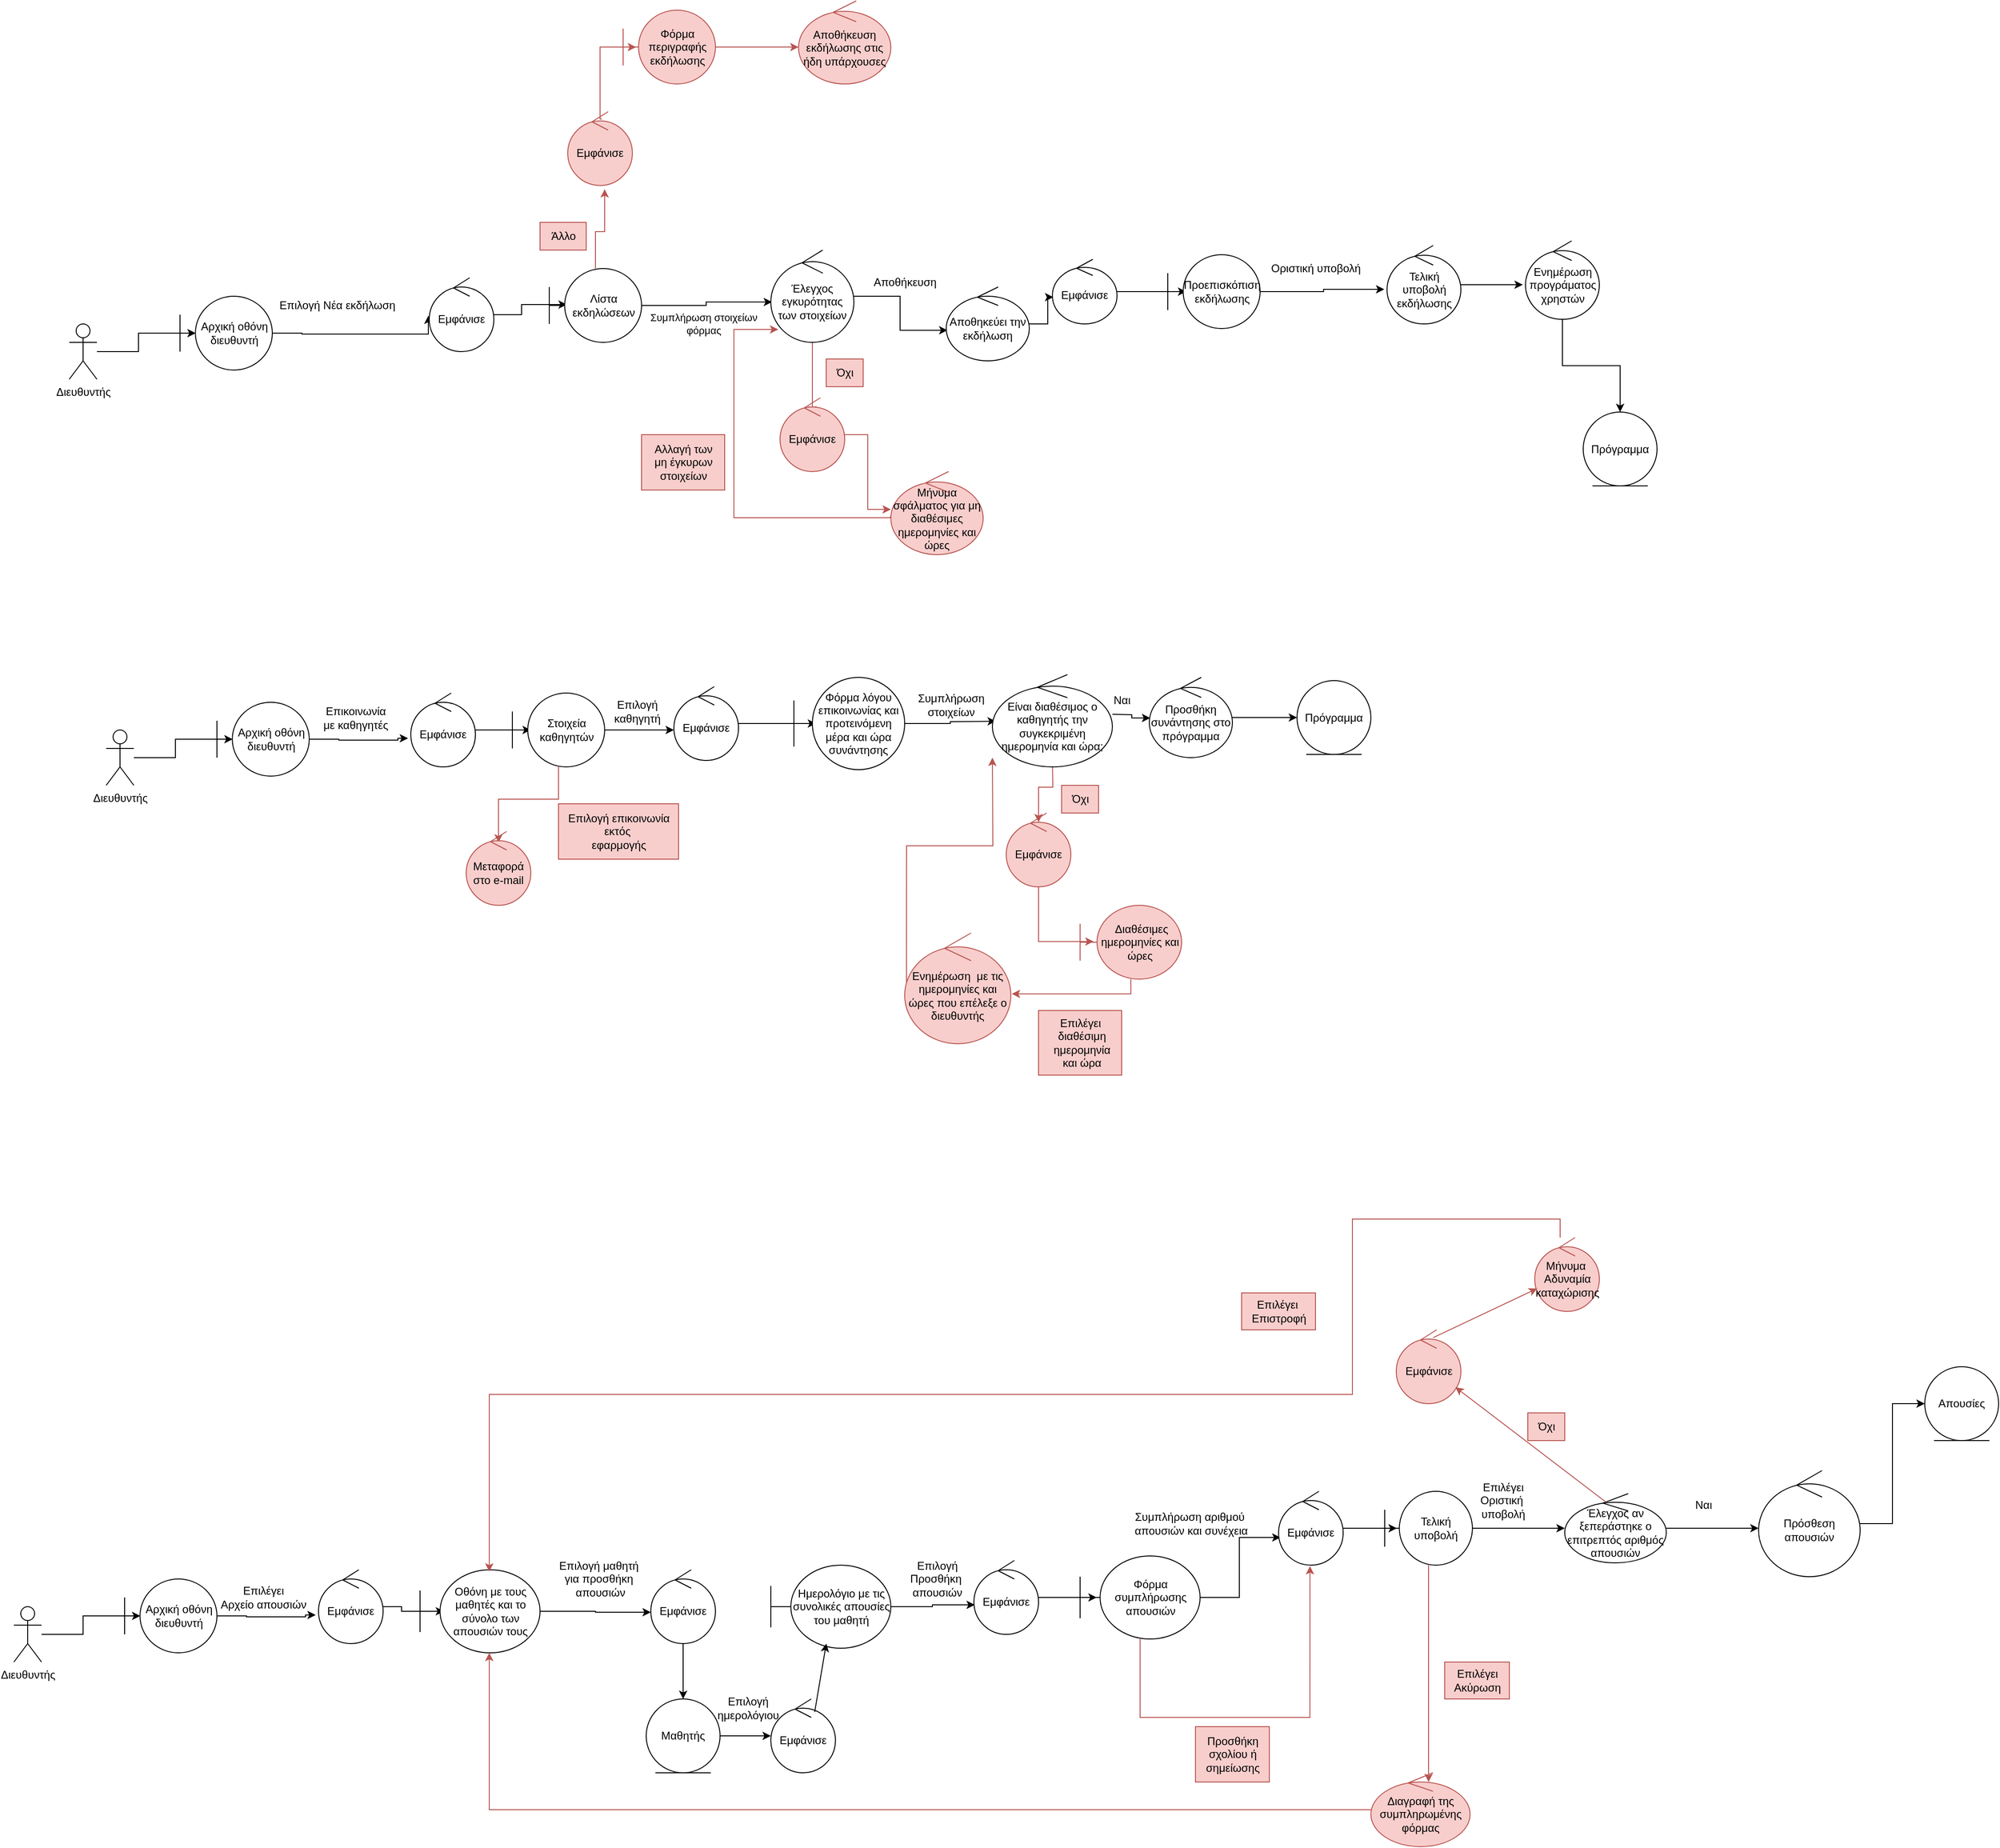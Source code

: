 <mxfile version="21.1.2" type="github">
  <diagram name="Σελίδα-1" id="JvVQn65Jiigzu0XDyCRH">
    <mxGraphModel dx="4298" dy="3018" grid="1" gridSize="10" guides="1" tooltips="1" connect="1" arrows="1" fold="1" page="1" pageScale="1" pageWidth="827" pageHeight="1169" math="0" shadow="0">
      <root>
        <mxCell id="0" />
        <mxCell id="1" parent="0" />
        <mxCell id="Vjw3D7ChHrvgZl3PC_Xi-5" style="edgeStyle=orthogonalEdgeStyle;rounded=0;orthogonalLoop=1;jettySize=auto;html=1;entryX=0.17;entryY=0.5;entryDx=0;entryDy=0;entryPerimeter=0;" parent="1" source="Vjw3D7ChHrvgZl3PC_Xi-3" target="Vjw3D7ChHrvgZl3PC_Xi-4" edge="1">
          <mxGeometry relative="1" as="geometry" />
        </mxCell>
        <mxCell id="Vjw3D7ChHrvgZl3PC_Xi-3" value="Διευθυντής" style="shape=umlActor;verticalLabelPosition=bottom;verticalAlign=top;html=1;" parent="1" vertex="1">
          <mxGeometry x="70" y="-260" width="30" height="60" as="geometry" />
        </mxCell>
        <mxCell id="Vjw3D7ChHrvgZl3PC_Xi-7" style="edgeStyle=orthogonalEdgeStyle;rounded=0;orthogonalLoop=1;jettySize=auto;html=1;entryX=-0.014;entryY=0.513;entryDx=0;entryDy=0;entryPerimeter=0;" parent="1" source="Vjw3D7ChHrvgZl3PC_Xi-4" target="Vjw3D7ChHrvgZl3PC_Xi-6" edge="1">
          <mxGeometry relative="1" as="geometry">
            <Array as="points">
              <mxPoint x="322" y="-250" />
              <mxPoint x="459" y="-249" />
            </Array>
          </mxGeometry>
        </mxCell>
        <mxCell id="Vjw3D7ChHrvgZl3PC_Xi-4" value="Αρχική οθόνη διευθυντή" style="shape=umlBoundary;whiteSpace=wrap;html=1;" parent="1" vertex="1">
          <mxGeometry x="190" y="-290" width="100" height="80" as="geometry" />
        </mxCell>
        <mxCell id="Vjw3D7ChHrvgZl3PC_Xi-10" style="edgeStyle=orthogonalEdgeStyle;rounded=0;orthogonalLoop=1;jettySize=auto;html=1;entryX=0.19;entryY=0.488;entryDx=0;entryDy=0;entryPerimeter=0;" parent="1" source="Vjw3D7ChHrvgZl3PC_Xi-6" target="Vjw3D7ChHrvgZl3PC_Xi-9" edge="1">
          <mxGeometry relative="1" as="geometry" />
        </mxCell>
        <mxCell id="Vjw3D7ChHrvgZl3PC_Xi-6" value="Εμφάνισε" style="ellipse;shape=umlControl;whiteSpace=wrap;html=1;" parent="1" vertex="1">
          <mxGeometry x="460" y="-310" width="70" height="80" as="geometry" />
        </mxCell>
        <mxCell id="Vjw3D7ChHrvgZl3PC_Xi-8" value="Επιλογή Νέα εκδήλωση" style="text;html=1;align=center;verticalAlign=middle;resizable=0;points=[];autosize=1;strokeColor=none;fillColor=none;" parent="1" vertex="1">
          <mxGeometry x="285" y="-295" width="150" height="30" as="geometry" />
        </mxCell>
        <mxCell id="Vjw3D7ChHrvgZl3PC_Xi-11" style="edgeStyle=orthogonalEdgeStyle;rounded=0;orthogonalLoop=1;jettySize=auto;html=1;fillColor=#f8cecc;strokeColor=#b85450;entryX=0.571;entryY=1.05;entryDx=0;entryDy=0;entryPerimeter=0;" parent="1" source="Vjw3D7ChHrvgZl3PC_Xi-9" target="Vjw3D7ChHrvgZl3PC_Xi-13" edge="1">
          <mxGeometry relative="1" as="geometry">
            <mxPoint x="650" y="-410" as="targetPoint" />
            <Array as="points">
              <mxPoint x="640" y="-360" />
              <mxPoint x="650" y="-360" />
              <mxPoint x="650" y="-406" />
            </Array>
          </mxGeometry>
        </mxCell>
        <mxCell id="Vjw3D7ChHrvgZl3PC_Xi-19" style="edgeStyle=orthogonalEdgeStyle;rounded=0;orthogonalLoop=1;jettySize=auto;html=1;entryX=0.014;entryY=0.563;entryDx=0;entryDy=0;entryPerimeter=0;" parent="1" source="Vjw3D7ChHrvgZl3PC_Xi-9" target="Vjw3D7ChHrvgZl3PC_Xi-18" edge="1">
          <mxGeometry relative="1" as="geometry" />
        </mxCell>
        <mxCell id="Vjw3D7ChHrvgZl3PC_Xi-20" value="Συμπλήρωση στοιχείων &lt;br&gt;φόρμας" style="edgeLabel;html=1;align=center;verticalAlign=middle;resizable=0;points=[];" parent="Vjw3D7ChHrvgZl3PC_Xi-19" vertex="1" connectable="0">
          <mxGeometry x="-0.317" y="4" relative="1" as="geometry">
            <mxPoint x="17" y="24" as="offset" />
          </mxGeometry>
        </mxCell>
        <mxCell id="Vjw3D7ChHrvgZl3PC_Xi-9" value="Λίστα εκδηλώσεων" style="shape=umlBoundary;whiteSpace=wrap;html=1;" parent="1" vertex="1">
          <mxGeometry x="590" y="-320" width="100" height="80" as="geometry" />
        </mxCell>
        <mxCell id="Vjw3D7ChHrvgZl3PC_Xi-12" value="Άλλο" style="text;html=1;align=center;verticalAlign=middle;resizable=0;points=[];autosize=1;strokeColor=#b85450;fillColor=#f8cecc;" parent="1" vertex="1">
          <mxGeometry x="580" y="-370" width="50" height="30" as="geometry" />
        </mxCell>
        <mxCell id="Vjw3D7ChHrvgZl3PC_Xi-15" style="edgeStyle=orthogonalEdgeStyle;rounded=0;orthogonalLoop=1;jettySize=auto;html=1;entryX=0.14;entryY=0.5;entryDx=0;entryDy=0;entryPerimeter=0;fillColor=#f8cecc;strokeColor=#b85450;exitX=0.529;exitY=0.1;exitDx=0;exitDy=0;exitPerimeter=0;" parent="1" source="Vjw3D7ChHrvgZl3PC_Xi-13" target="Vjw3D7ChHrvgZl3PC_Xi-14" edge="1">
          <mxGeometry relative="1" as="geometry">
            <Array as="points">
              <mxPoint x="645" y="-482" />
              <mxPoint x="645" y="-560" />
            </Array>
          </mxGeometry>
        </mxCell>
        <mxCell id="Vjw3D7ChHrvgZl3PC_Xi-13" value="Εμφάνισε" style="ellipse;shape=umlControl;whiteSpace=wrap;html=1;fillColor=#f8cecc;strokeColor=#b85450;" parent="1" vertex="1">
          <mxGeometry x="610" y="-490" width="70" height="80" as="geometry" />
        </mxCell>
        <mxCell id="Vjw3D7ChHrvgZl3PC_Xi-17" style="edgeStyle=orthogonalEdgeStyle;rounded=0;orthogonalLoop=1;jettySize=auto;html=1;entryX=0;entryY=0.556;entryDx=0;entryDy=0;entryPerimeter=0;fillColor=#f8cecc;strokeColor=#b85450;" parent="1" source="Vjw3D7ChHrvgZl3PC_Xi-14" target="Vjw3D7ChHrvgZl3PC_Xi-16" edge="1">
          <mxGeometry relative="1" as="geometry" />
        </mxCell>
        <mxCell id="Vjw3D7ChHrvgZl3PC_Xi-14" value="Φόρμα περιγραφής εκδήλωσης" style="shape=umlBoundary;whiteSpace=wrap;html=1;fillColor=#f8cecc;strokeColor=#b85450;" parent="1" vertex="1">
          <mxGeometry x="670" y="-600" width="100" height="80" as="geometry" />
        </mxCell>
        <mxCell id="Vjw3D7ChHrvgZl3PC_Xi-16" value="Αποθήκευση εκδήλωσης στις ήδη υπάρχουσες" style="ellipse;shape=umlControl;whiteSpace=wrap;html=1;fillColor=#f8cecc;strokeColor=#b85450;" parent="1" vertex="1">
          <mxGeometry x="860" y="-610" width="100" height="90" as="geometry" />
        </mxCell>
        <mxCell id="Vjw3D7ChHrvgZl3PC_Xi-22" style="edgeStyle=orthogonalEdgeStyle;rounded=0;orthogonalLoop=1;jettySize=auto;html=1;entryX=0.014;entryY=0.586;entryDx=0;entryDy=0;entryPerimeter=0;" parent="1" source="DZKONug6ccD94lKj_qdM-54" target="Vjw3D7ChHrvgZl3PC_Xi-21" edge="1">
          <mxGeometry relative="1" as="geometry" />
        </mxCell>
        <mxCell id="Vjw3D7ChHrvgZl3PC_Xi-34" style="edgeStyle=orthogonalEdgeStyle;rounded=0;orthogonalLoop=1;jettySize=auto;html=1;entryX=0.5;entryY=0.225;entryDx=0;entryDy=0;entryPerimeter=0;fillColor=#f8cecc;strokeColor=#b85450;" parent="1" source="Vjw3D7ChHrvgZl3PC_Xi-18" target="Vjw3D7ChHrvgZl3PC_Xi-33" edge="1">
          <mxGeometry relative="1" as="geometry" />
        </mxCell>
        <mxCell id="Vjw3D7ChHrvgZl3PC_Xi-18" value="Έλεγχος εγκυρότητας των στοιχείων" style="ellipse;shape=umlControl;whiteSpace=wrap;html=1;" parent="1" vertex="1">
          <mxGeometry x="830" y="-340" width="90" height="100" as="geometry" />
        </mxCell>
        <mxCell id="Vjw3D7ChHrvgZl3PC_Xi-27" style="edgeStyle=orthogonalEdgeStyle;rounded=0;orthogonalLoop=1;jettySize=auto;html=1;entryX=0.2;entryY=0.5;entryDx=0;entryDy=0;entryPerimeter=0;" parent="1" source="Vjw3D7ChHrvgZl3PC_Xi-21" target="Vjw3D7ChHrvgZl3PC_Xi-26" edge="1">
          <mxGeometry relative="1" as="geometry" />
        </mxCell>
        <mxCell id="Vjw3D7ChHrvgZl3PC_Xi-21" value="Εμφάνισε" style="ellipse;shape=umlControl;whiteSpace=wrap;html=1;" parent="1" vertex="1">
          <mxGeometry x="1135" y="-330" width="70" height="70" as="geometry" />
        </mxCell>
        <mxCell id="Vjw3D7ChHrvgZl3PC_Xi-23" value="Αποθήκευση" style="text;html=1;align=center;verticalAlign=middle;resizable=0;points=[];autosize=1;strokeColor=none;fillColor=none;" parent="1" vertex="1">
          <mxGeometry x="930" y="-320" width="90" height="30" as="geometry" />
        </mxCell>
        <mxCell id="Vjw3D7ChHrvgZl3PC_Xi-29" style="edgeStyle=orthogonalEdgeStyle;rounded=0;orthogonalLoop=1;jettySize=auto;html=1;entryX=-0.037;entryY=0.559;entryDx=0;entryDy=0;entryPerimeter=0;" parent="1" source="DZKONug6ccD94lKj_qdM-56" target="Vjw3D7ChHrvgZl3PC_Xi-28" edge="1">
          <mxGeometry relative="1" as="geometry" />
        </mxCell>
        <mxCell id="Vjw3D7ChHrvgZl3PC_Xi-26" value="Προεπισκόπιση&lt;br&gt;εκδήλωσης" style="shape=umlBoundary;whiteSpace=wrap;html=1;" parent="1" vertex="1">
          <mxGeometry x="1260" y="-335" width="100" height="80" as="geometry" />
        </mxCell>
        <mxCell id="Vjw3D7ChHrvgZl3PC_Xi-32" style="edgeStyle=orthogonalEdgeStyle;rounded=0;orthogonalLoop=1;jettySize=auto;html=1;entryX=0.5;entryY=0;entryDx=0;entryDy=0;" parent="1" source="Vjw3D7ChHrvgZl3PC_Xi-28" target="Vjw3D7ChHrvgZl3PC_Xi-31" edge="1">
          <mxGeometry relative="1" as="geometry" />
        </mxCell>
        <mxCell id="Vjw3D7ChHrvgZl3PC_Xi-28" value="Ενημέρωση προγράματος χρηστών" style="ellipse;shape=umlControl;whiteSpace=wrap;html=1;" parent="1" vertex="1">
          <mxGeometry x="1647.5" y="-350" width="80" height="85" as="geometry" />
        </mxCell>
        <mxCell id="Vjw3D7ChHrvgZl3PC_Xi-30" value="Οριστική υποβολή" style="text;html=1;align=center;verticalAlign=middle;resizable=0;points=[];autosize=1;strokeColor=none;fillColor=none;" parent="1" vertex="1">
          <mxGeometry x="1360" y="-335" width="120" height="30" as="geometry" />
        </mxCell>
        <mxCell id="Vjw3D7ChHrvgZl3PC_Xi-31" value="Πρόγραμμα" style="ellipse;shape=umlEntity;whiteSpace=wrap;html=1;" parent="1" vertex="1">
          <mxGeometry x="1710" y="-164.5" width="80" height="80" as="geometry" />
        </mxCell>
        <mxCell id="Vjw3D7ChHrvgZl3PC_Xi-37" style="edgeStyle=orthogonalEdgeStyle;rounded=0;orthogonalLoop=1;jettySize=auto;html=1;entryX=0;entryY=0.456;entryDx=0;entryDy=0;entryPerimeter=0;fillColor=#f8cecc;strokeColor=#b85450;" parent="1" source="Vjw3D7ChHrvgZl3PC_Xi-33" target="DZKONug6ccD94lKj_qdM-53" edge="1">
          <mxGeometry relative="1" as="geometry">
            <mxPoint x="1006.6" y="-25" as="targetPoint" />
          </mxGeometry>
        </mxCell>
        <mxCell id="Vjw3D7ChHrvgZl3PC_Xi-33" value="Εμφάνισε" style="ellipse;shape=umlControl;whiteSpace=wrap;html=1;fillColor=#f8cecc;strokeColor=#b85450;" parent="1" vertex="1">
          <mxGeometry x="840" y="-180" width="70" height="80" as="geometry" />
        </mxCell>
        <mxCell id="Vjw3D7ChHrvgZl3PC_Xi-35" value="Όχι" style="text;html=1;align=center;verticalAlign=middle;resizable=0;points=[];autosize=1;strokeColor=#b85450;fillColor=#f8cecc;" parent="1" vertex="1">
          <mxGeometry x="890" y="-222" width="40" height="30" as="geometry" />
        </mxCell>
        <mxCell id="Vjw3D7ChHrvgZl3PC_Xi-38" style="edgeStyle=orthogonalEdgeStyle;rounded=0;orthogonalLoop=1;jettySize=auto;html=1;entryX=0.089;entryY=0.86;entryDx=0;entryDy=0;entryPerimeter=0;fillColor=#f8cecc;strokeColor=#b85450;exitX=-0.01;exitY=0.544;exitDx=0;exitDy=0;exitPerimeter=0;" parent="1" source="DZKONug6ccD94lKj_qdM-53" target="Vjw3D7ChHrvgZl3PC_Xi-18" edge="1">
          <mxGeometry relative="1" as="geometry">
            <mxPoint x="1045" y="-70" as="sourcePoint" />
            <Array as="points">
              <mxPoint x="1012" y="-51" />
              <mxPoint x="1012" y="-50" />
              <mxPoint x="790" y="-50" />
              <mxPoint x="790" y="-254" />
            </Array>
          </mxGeometry>
        </mxCell>
        <mxCell id="Vjw3D7ChHrvgZl3PC_Xi-40" value="Αλλαγή των &lt;br&gt;μη έγκυρων &lt;br&gt;στοιχείων" style="text;html=1;align=center;verticalAlign=middle;resizable=0;points=[];autosize=1;strokeColor=#b85450;fillColor=#f8cecc;" parent="1" vertex="1">
          <mxGeometry x="690" y="-140" width="90" height="60" as="geometry" />
        </mxCell>
        <mxCell id="Vjw3D7ChHrvgZl3PC_Xi-41" style="edgeStyle=orthogonalEdgeStyle;rounded=0;orthogonalLoop=1;jettySize=auto;html=1;entryX=0.17;entryY=0.5;entryDx=0;entryDy=0;entryPerimeter=0;" parent="1" source="Vjw3D7ChHrvgZl3PC_Xi-42" target="Vjw3D7ChHrvgZl3PC_Xi-44" edge="1">
          <mxGeometry relative="1" as="geometry" />
        </mxCell>
        <mxCell id="Vjw3D7ChHrvgZl3PC_Xi-42" value="Διευθυντής" style="shape=umlActor;verticalLabelPosition=bottom;verticalAlign=top;html=1;" parent="1" vertex="1">
          <mxGeometry x="110" y="180" width="30" height="60" as="geometry" />
        </mxCell>
        <mxCell id="Vjw3D7ChHrvgZl3PC_Xi-43" style="edgeStyle=orthogonalEdgeStyle;rounded=0;orthogonalLoop=1;jettySize=auto;html=1;entryX=-0.043;entryY=0.613;entryDx=0;entryDy=0;entryPerimeter=0;" parent="1" source="Vjw3D7ChHrvgZl3PC_Xi-44" target="Vjw3D7ChHrvgZl3PC_Xi-45" edge="1">
          <mxGeometry relative="1" as="geometry">
            <Array as="points">
              <mxPoint x="362" y="190" />
              <mxPoint x="362" y="191" />
              <mxPoint x="426" y="191" />
            </Array>
          </mxGeometry>
        </mxCell>
        <mxCell id="Vjw3D7ChHrvgZl3PC_Xi-44" value="Αρχική οθόνη διευθυντή" style="shape=umlBoundary;whiteSpace=wrap;html=1;" parent="1" vertex="1">
          <mxGeometry x="230" y="150" width="100" height="80" as="geometry" />
        </mxCell>
        <mxCell id="Vjw3D7ChHrvgZl3PC_Xi-49" style="edgeStyle=orthogonalEdgeStyle;rounded=0;orthogonalLoop=1;jettySize=auto;html=1;entryX=0.2;entryY=0.5;entryDx=0;entryDy=0;entryPerimeter=0;" parent="1" source="Vjw3D7ChHrvgZl3PC_Xi-45" target="Vjw3D7ChHrvgZl3PC_Xi-48" edge="1">
          <mxGeometry relative="1" as="geometry" />
        </mxCell>
        <mxCell id="Vjw3D7ChHrvgZl3PC_Xi-45" value="Εμφάνισε" style="ellipse;shape=umlControl;whiteSpace=wrap;html=1;" parent="1" vertex="1">
          <mxGeometry x="440" y="140" width="70" height="80" as="geometry" />
        </mxCell>
        <mxCell id="Vjw3D7ChHrvgZl3PC_Xi-47" value="Επικοινωνία &lt;br&gt;με καθηγητές" style="text;html=1;align=center;verticalAlign=middle;resizable=0;points=[];autosize=1;strokeColor=none;fillColor=none;" parent="1" vertex="1">
          <mxGeometry x="335" y="146.5" width="90" height="40" as="geometry" />
        </mxCell>
        <mxCell id="Vjw3D7ChHrvgZl3PC_Xi-51" style="edgeStyle=orthogonalEdgeStyle;rounded=0;orthogonalLoop=1;jettySize=auto;html=1;entryX=0;entryY=0.588;entryDx=0;entryDy=0;entryPerimeter=0;" parent="1" source="Vjw3D7ChHrvgZl3PC_Xi-48" target="Vjw3D7ChHrvgZl3PC_Xi-50" edge="1">
          <mxGeometry relative="1" as="geometry" />
        </mxCell>
        <mxCell id="Vjw3D7ChHrvgZl3PC_Xi-72" style="edgeStyle=orthogonalEdgeStyle;rounded=0;orthogonalLoop=1;jettySize=auto;html=1;entryX=0.5;entryY=0.15;entryDx=0;entryDy=0;entryPerimeter=0;fillColor=#f8cecc;strokeColor=#b85450;" parent="1" source="Vjw3D7ChHrvgZl3PC_Xi-48" target="Vjw3D7ChHrvgZl3PC_Xi-71" edge="1">
          <mxGeometry relative="1" as="geometry" />
        </mxCell>
        <mxCell id="Vjw3D7ChHrvgZl3PC_Xi-48" value="Στοιχεία καθηγητών" style="shape=umlBoundary;whiteSpace=wrap;html=1;" parent="1" vertex="1">
          <mxGeometry x="550" y="140" width="100" height="80" as="geometry" />
        </mxCell>
        <mxCell id="Vjw3D7ChHrvgZl3PC_Xi-54" style="edgeStyle=orthogonalEdgeStyle;rounded=0;orthogonalLoop=1;jettySize=auto;html=1;entryX=0.2;entryY=0.5;entryDx=0;entryDy=0;entryPerimeter=0;" parent="1" source="Vjw3D7ChHrvgZl3PC_Xi-50" target="Vjw3D7ChHrvgZl3PC_Xi-53" edge="1">
          <mxGeometry relative="1" as="geometry" />
        </mxCell>
        <mxCell id="Vjw3D7ChHrvgZl3PC_Xi-50" value="Εμφάνισε" style="ellipse;shape=umlControl;whiteSpace=wrap;html=1;" parent="1" vertex="1">
          <mxGeometry x="725" y="133" width="70" height="80" as="geometry" />
        </mxCell>
        <mxCell id="Vjw3D7ChHrvgZl3PC_Xi-52" value="Επιλογή &lt;br&gt;καθηγητή" style="text;html=1;align=center;verticalAlign=middle;resizable=0;points=[];autosize=1;strokeColor=none;fillColor=none;" parent="1" vertex="1">
          <mxGeometry x="650" y="140" width="70" height="40" as="geometry" />
        </mxCell>
        <mxCell id="Vjw3D7ChHrvgZl3PC_Xi-56" style="edgeStyle=orthogonalEdgeStyle;rounded=0;orthogonalLoop=1;jettySize=auto;html=1;entryX=0.029;entryY=0.575;entryDx=0;entryDy=0;entryPerimeter=0;" parent="1" source="Vjw3D7ChHrvgZl3PC_Xi-53" edge="1">
          <mxGeometry relative="1" as="geometry">
            <mxPoint x="1073.77" y="170.5" as="targetPoint" />
          </mxGeometry>
        </mxCell>
        <mxCell id="Vjw3D7ChHrvgZl3PC_Xi-53" value="Φόρμα λόγου επικοινωνίας και προτεινόμενη μέρα και ώρα συνάντησης" style="shape=umlBoundary;whiteSpace=wrap;html=1;" parent="1" vertex="1">
          <mxGeometry x="855" y="123" width="120" height="100" as="geometry" />
        </mxCell>
        <mxCell id="Vjw3D7ChHrvgZl3PC_Xi-59" style="edgeStyle=orthogonalEdgeStyle;rounded=0;orthogonalLoop=1;jettySize=auto;html=1;entryX=0.011;entryY=0.506;entryDx=0;entryDy=0;entryPerimeter=0;" parent="1" target="Vjw3D7ChHrvgZl3PC_Xi-58" edge="1">
          <mxGeometry relative="1" as="geometry">
            <mxPoint x="1200" y="163" as="sourcePoint" />
          </mxGeometry>
        </mxCell>
        <mxCell id="Vjw3D7ChHrvgZl3PC_Xi-64" style="edgeStyle=orthogonalEdgeStyle;rounded=0;orthogonalLoop=1;jettySize=auto;html=1;entryX=0.5;entryY=0.125;entryDx=0;entryDy=0;entryPerimeter=0;fillColor=#f8cecc;strokeColor=#b85450;" parent="1" target="Vjw3D7ChHrvgZl3PC_Xi-63" edge="1">
          <mxGeometry relative="1" as="geometry">
            <mxPoint x="1135" y="213" as="sourcePoint" />
          </mxGeometry>
        </mxCell>
        <mxCell id="Vjw3D7ChHrvgZl3PC_Xi-55" value="Είναι διαθέσιμος ο καθηγητής την συγκεκριμένη ημερομηνία και ώρα;" style="ellipse;shape=umlControl;whiteSpace=wrap;html=1;" parent="1" vertex="1">
          <mxGeometry x="1070" y="120" width="130" height="100" as="geometry" />
        </mxCell>
        <mxCell id="Vjw3D7ChHrvgZl3PC_Xi-57" value="Συμπλήρωση &lt;br&gt;στοιχείων" style="text;html=1;align=center;verticalAlign=middle;resizable=0;points=[];autosize=1;strokeColor=none;fillColor=none;" parent="1" vertex="1">
          <mxGeometry x="975" y="133" width="100" height="40" as="geometry" />
        </mxCell>
        <mxCell id="Vjw3D7ChHrvgZl3PC_Xi-62" style="edgeStyle=orthogonalEdgeStyle;rounded=0;orthogonalLoop=1;jettySize=auto;html=1;entryX=0;entryY=0.5;entryDx=0;entryDy=0;" parent="1" source="Vjw3D7ChHrvgZl3PC_Xi-58" target="Vjw3D7ChHrvgZl3PC_Xi-61" edge="1">
          <mxGeometry relative="1" as="geometry" />
        </mxCell>
        <mxCell id="Vjw3D7ChHrvgZl3PC_Xi-58" value="Προσθήκη συνάντησης στο πρόγραμμα" style="ellipse;shape=umlControl;whiteSpace=wrap;html=1;" parent="1" vertex="1">
          <mxGeometry x="1240" y="123" width="90" height="87" as="geometry" />
        </mxCell>
        <mxCell id="Vjw3D7ChHrvgZl3PC_Xi-60" value="Ναι" style="text;html=1;align=center;verticalAlign=middle;resizable=0;points=[];autosize=1;strokeColor=none;fillColor=none;" parent="1" vertex="1">
          <mxGeometry x="1190" y="133" width="40" height="30" as="geometry" />
        </mxCell>
        <mxCell id="Vjw3D7ChHrvgZl3PC_Xi-61" value="Πρόγραμμα" style="ellipse;shape=umlEntity;whiteSpace=wrap;html=1;" parent="1" vertex="1">
          <mxGeometry x="1400" y="126.5" width="80" height="80" as="geometry" />
        </mxCell>
        <mxCell id="Vjw3D7ChHrvgZl3PC_Xi-67" style="edgeStyle=orthogonalEdgeStyle;rounded=0;orthogonalLoop=1;jettySize=auto;html=1;entryX=0.133;entryY=0.49;entryDx=0;entryDy=0;entryPerimeter=0;fillColor=#f8cecc;strokeColor=#b85450;" parent="1" source="Vjw3D7ChHrvgZl3PC_Xi-63" target="Vjw3D7ChHrvgZl3PC_Xi-66" edge="1">
          <mxGeometry relative="1" as="geometry">
            <Array as="points">
              <mxPoint x="1120" y="409" />
            </Array>
          </mxGeometry>
        </mxCell>
        <mxCell id="Vjw3D7ChHrvgZl3PC_Xi-63" value="Εμφάνισε" style="ellipse;shape=umlControl;whiteSpace=wrap;html=1;fillColor=#f8cecc;strokeColor=#b85450;" parent="1" vertex="1">
          <mxGeometry x="1085" y="270" width="70" height="80" as="geometry" />
        </mxCell>
        <mxCell id="Vjw3D7ChHrvgZl3PC_Xi-65" value="Όχι" style="text;html=1;align=center;verticalAlign=middle;resizable=0;points=[];autosize=1;strokeColor=#b85450;fillColor=#f8cecc;" parent="1" vertex="1">
          <mxGeometry x="1145" y="240" width="40" height="30" as="geometry" />
        </mxCell>
        <mxCell id="Vjw3D7ChHrvgZl3PC_Xi-69" style="edgeStyle=orthogonalEdgeStyle;rounded=0;orthogonalLoop=1;jettySize=auto;html=1;entryX=1.009;entryY=0.55;entryDx=0;entryDy=0;entryPerimeter=0;fillColor=#f8cecc;strokeColor=#b85450;" parent="1" source="Vjw3D7ChHrvgZl3PC_Xi-66" target="Vjw3D7ChHrvgZl3PC_Xi-68" edge="1">
          <mxGeometry relative="1" as="geometry">
            <Array as="points">
              <mxPoint x="1220" y="466" />
            </Array>
          </mxGeometry>
        </mxCell>
        <mxCell id="Vjw3D7ChHrvgZl3PC_Xi-66" value="&amp;nbsp;Διαθέσιμες ημερομηνίες και ώρες" style="shape=umlBoundary;whiteSpace=wrap;html=1;direction=east;fillColor=#f8cecc;strokeColor=#b85450;" parent="1" vertex="1">
          <mxGeometry x="1165" y="370" width="110" height="80" as="geometry" />
        </mxCell>
        <mxCell id="Vjw3D7ChHrvgZl3PC_Xi-70" style="edgeStyle=orthogonalEdgeStyle;rounded=0;orthogonalLoop=1;jettySize=auto;html=1;fillColor=#f8cecc;strokeColor=#b85450;exitX=0.017;exitY=0.542;exitDx=0;exitDy=0;exitPerimeter=0;" parent="1" source="Vjw3D7ChHrvgZl3PC_Xi-68" edge="1">
          <mxGeometry relative="1" as="geometry">
            <mxPoint x="1070" y="210" as="targetPoint" />
          </mxGeometry>
        </mxCell>
        <mxCell id="Vjw3D7ChHrvgZl3PC_Xi-68" value="Ενημέρωση&amp;nbsp; με τις ημερομηνίες και ώρες που επέλεξε ο διευθυντής" style="ellipse;shape=umlControl;whiteSpace=wrap;html=1;fillColor=#f8cecc;strokeColor=#b85450;" parent="1" vertex="1">
          <mxGeometry x="975" y="400" width="115" height="120" as="geometry" />
        </mxCell>
        <mxCell id="Vjw3D7ChHrvgZl3PC_Xi-71" value="Μεταφορά στο e-mail" style="ellipse;shape=umlControl;whiteSpace=wrap;html=1;fillColor=#f8cecc;strokeColor=#b85450;" parent="1" vertex="1">
          <mxGeometry x="500" y="290" width="70" height="80" as="geometry" />
        </mxCell>
        <mxCell id="Vjw3D7ChHrvgZl3PC_Xi-73" value="Επιλογή επικοινωνία &lt;br&gt;εκτός&amp;nbsp;&lt;br&gt;εφαρμογής" style="text;html=1;align=center;verticalAlign=middle;resizable=0;points=[];autosize=1;strokeColor=#b85450;fillColor=#f8cecc;" parent="1" vertex="1">
          <mxGeometry x="600" y="260" width="130" height="60" as="geometry" />
        </mxCell>
        <mxCell id="DZKONug6ccD94lKj_qdM-1" style="edgeStyle=orthogonalEdgeStyle;rounded=0;orthogonalLoop=1;jettySize=auto;html=1;entryX=0.17;entryY=0.5;entryDx=0;entryDy=0;entryPerimeter=0;" parent="1" source="DZKONug6ccD94lKj_qdM-2" target="DZKONug6ccD94lKj_qdM-4" edge="1">
          <mxGeometry relative="1" as="geometry" />
        </mxCell>
        <mxCell id="DZKONug6ccD94lKj_qdM-2" value="Διευθυντής" style="shape=umlActor;verticalLabelPosition=bottom;verticalAlign=top;html=1;" parent="1" vertex="1">
          <mxGeometry x="10" y="1130" width="30" height="60" as="geometry" />
        </mxCell>
        <mxCell id="DZKONug6ccD94lKj_qdM-3" style="edgeStyle=orthogonalEdgeStyle;rounded=0;orthogonalLoop=1;jettySize=auto;html=1;entryX=-0.043;entryY=0.613;entryDx=0;entryDy=0;entryPerimeter=0;" parent="1" source="DZKONug6ccD94lKj_qdM-4" target="DZKONug6ccD94lKj_qdM-6" edge="1">
          <mxGeometry relative="1" as="geometry">
            <Array as="points">
              <mxPoint x="262" y="1140" />
              <mxPoint x="262" y="1141" />
              <mxPoint x="326" y="1141" />
            </Array>
          </mxGeometry>
        </mxCell>
        <mxCell id="DZKONug6ccD94lKj_qdM-4" value="Αρχική οθόνη διευθυντή" style="shape=umlBoundary;whiteSpace=wrap;html=1;" parent="1" vertex="1">
          <mxGeometry x="130" y="1100" width="100" height="80" as="geometry" />
        </mxCell>
        <mxCell id="DZKONug6ccD94lKj_qdM-5" style="edgeStyle=orthogonalEdgeStyle;rounded=0;orthogonalLoop=1;jettySize=auto;html=1;entryX=0.2;entryY=0.5;entryDx=0;entryDy=0;entryPerimeter=0;" parent="1" source="DZKONug6ccD94lKj_qdM-6" target="DZKONug6ccD94lKj_qdM-8" edge="1">
          <mxGeometry relative="1" as="geometry" />
        </mxCell>
        <mxCell id="DZKONug6ccD94lKj_qdM-6" value="Εμφάνισε" style="ellipse;shape=umlControl;whiteSpace=wrap;html=1;" parent="1" vertex="1">
          <mxGeometry x="340" y="1090" width="70" height="80" as="geometry" />
        </mxCell>
        <mxCell id="DZKONug6ccD94lKj_qdM-7" value="Επιλέγει &lt;br&gt;Αρχείο απουσιών" style="text;html=1;align=center;verticalAlign=middle;resizable=0;points=[];autosize=1;strokeColor=none;fillColor=none;" parent="1" vertex="1">
          <mxGeometry x="220" y="1100" width="120" height="40" as="geometry" />
        </mxCell>
        <mxCell id="DZKONug6ccD94lKj_qdM-11" style="edgeStyle=orthogonalEdgeStyle;rounded=0;orthogonalLoop=1;jettySize=auto;html=1;entryX=0;entryY=0.575;entryDx=0;entryDy=0;entryPerimeter=0;" parent="1" source="DZKONug6ccD94lKj_qdM-8" target="DZKONug6ccD94lKj_qdM-10" edge="1">
          <mxGeometry relative="1" as="geometry" />
        </mxCell>
        <mxCell id="DZKONug6ccD94lKj_qdM-8" value="Οθόνη με τους μαθητές και το σύνολο των απουσιών τους" style="shape=umlBoundary;whiteSpace=wrap;html=1;" parent="1" vertex="1">
          <mxGeometry x="450" y="1090" width="130" height="90" as="geometry" />
        </mxCell>
        <mxCell id="DZKONug6ccD94lKj_qdM-10" value="Εμφάνισε" style="ellipse;shape=umlControl;whiteSpace=wrap;html=1;" parent="1" vertex="1">
          <mxGeometry x="700" y="1090" width="70" height="80" as="geometry" />
        </mxCell>
        <mxCell id="DZKONug6ccD94lKj_qdM-12" value="Επιλογή μαθητή&amp;nbsp;&lt;br&gt;για προσθήκη&amp;nbsp;&lt;br&gt;απουσιών" style="text;html=1;align=center;verticalAlign=middle;resizable=0;points=[];autosize=1;strokeColor=none;fillColor=none;" parent="1" vertex="1">
          <mxGeometry x="590" y="1070" width="110" height="60" as="geometry" />
        </mxCell>
        <mxCell id="DZKONug6ccD94lKj_qdM-19" style="edgeStyle=orthogonalEdgeStyle;rounded=0;orthogonalLoop=1;jettySize=auto;html=1;entryX=0.014;entryY=0.6;entryDx=0;entryDy=0;entryPerimeter=0;" parent="1" source="DZKONug6ccD94lKj_qdM-13" target="DZKONug6ccD94lKj_qdM-16" edge="1">
          <mxGeometry relative="1" as="geometry" />
        </mxCell>
        <mxCell id="DZKONug6ccD94lKj_qdM-13" value="Ημερολόγιο με τις συνολικές απουσίες&lt;br&gt;του μαθητή" style="shape=umlBoundary;whiteSpace=wrap;html=1;" parent="1" vertex="1">
          <mxGeometry x="830" y="1085" width="130" height="90" as="geometry" />
        </mxCell>
        <mxCell id="DZKONug6ccD94lKj_qdM-15" style="edgeStyle=orthogonalEdgeStyle;rounded=0;orthogonalLoop=1;jettySize=auto;html=1;entryX=0.138;entryY=0.5;entryDx=0;entryDy=0;entryPerimeter=0;" parent="1" source="DZKONug6ccD94lKj_qdM-16" target="DZKONug6ccD94lKj_qdM-18" edge="1">
          <mxGeometry relative="1" as="geometry" />
        </mxCell>
        <mxCell id="DZKONug6ccD94lKj_qdM-16" value="Εμφάνισε" style="ellipse;shape=umlControl;whiteSpace=wrap;html=1;" parent="1" vertex="1">
          <mxGeometry x="1050" y="1080" width="70" height="80" as="geometry" />
        </mxCell>
        <mxCell id="DZKONug6ccD94lKj_qdM-17" value="Επιλογή&lt;br&gt;Προσθήκη&amp;nbsp;&lt;br&gt;απουσιών" style="text;html=1;align=center;verticalAlign=middle;resizable=0;points=[];autosize=1;strokeColor=none;fillColor=none;" parent="1" vertex="1">
          <mxGeometry x="970" y="1070" width="80" height="60" as="geometry" />
        </mxCell>
        <mxCell id="DZKONug6ccD94lKj_qdM-25" style="edgeStyle=orthogonalEdgeStyle;rounded=0;orthogonalLoop=1;jettySize=auto;html=1;entryX=0.029;entryY=0.625;entryDx=0;entryDy=0;entryPerimeter=0;" parent="1" source="DZKONug6ccD94lKj_qdM-18" target="DZKONug6ccD94lKj_qdM-22" edge="1">
          <mxGeometry relative="1" as="geometry" />
        </mxCell>
        <mxCell id="DZKONug6ccD94lKj_qdM-39" style="edgeStyle=orthogonalEdgeStyle;rounded=0;orthogonalLoop=1;jettySize=auto;html=1;entryX=0.486;entryY=1.013;entryDx=0;entryDy=0;entryPerimeter=0;fillColor=#f8cecc;strokeColor=#b85450;" parent="1" source="DZKONug6ccD94lKj_qdM-18" target="DZKONug6ccD94lKj_qdM-22" edge="1">
          <mxGeometry relative="1" as="geometry">
            <Array as="points">
              <mxPoint x="1230" y="1250" />
              <mxPoint x="1414" y="1250" />
            </Array>
          </mxGeometry>
        </mxCell>
        <mxCell id="DZKONug6ccD94lKj_qdM-18" value="Φόρμα συμπλήρωσης απουσιών" style="shape=umlBoundary;whiteSpace=wrap;html=1;" parent="1" vertex="1">
          <mxGeometry x="1165" y="1075" width="130" height="90" as="geometry" />
        </mxCell>
        <mxCell id="DZKONug6ccD94lKj_qdM-21" style="edgeStyle=orthogonalEdgeStyle;rounded=0;orthogonalLoop=1;jettySize=auto;html=1;entryX=0.138;entryY=0.5;entryDx=0;entryDy=0;entryPerimeter=0;" parent="1" source="DZKONug6ccD94lKj_qdM-22" target="DZKONug6ccD94lKj_qdM-24" edge="1">
          <mxGeometry relative="1" as="geometry" />
        </mxCell>
        <mxCell id="DZKONug6ccD94lKj_qdM-22" value="Εμφάνισε" style="ellipse;shape=umlControl;whiteSpace=wrap;html=1;" parent="1" vertex="1">
          <mxGeometry x="1380" y="1005" width="70" height="80" as="geometry" />
        </mxCell>
        <mxCell id="DZKONug6ccD94lKj_qdM-23" value="Συμπλήρωση αριθμού&amp;nbsp;&lt;br&gt;απουσιών και συνέχεια" style="text;html=1;align=center;verticalAlign=middle;resizable=0;points=[];autosize=1;strokeColor=none;fillColor=none;" parent="1" vertex="1">
          <mxGeometry x="1210" y="1020" width="150" height="40" as="geometry" />
        </mxCell>
        <mxCell id="HpuActNp68W-VpU41O2N-47" style="edgeStyle=orthogonalEdgeStyle;rounded=0;orthogonalLoop=1;jettySize=auto;html=1;fillColor=#f8cecc;strokeColor=#b85450;" edge="1" parent="1" source="DZKONug6ccD94lKj_qdM-24">
          <mxGeometry relative="1" as="geometry">
            <mxPoint x="1542.5" y="1320" as="targetPoint" />
          </mxGeometry>
        </mxCell>
        <mxCell id="HpuActNp68W-VpU41O2N-50" style="edgeStyle=orthogonalEdgeStyle;rounded=0;orthogonalLoop=1;jettySize=auto;html=1;" edge="1" parent="1" source="DZKONug6ccD94lKj_qdM-24" target="HpuActNp68W-VpU41O2N-49">
          <mxGeometry relative="1" as="geometry" />
        </mxCell>
        <mxCell id="DZKONug6ccD94lKj_qdM-24" value="Τελική υποβολή" style="shape=umlBoundary;whiteSpace=wrap;html=1;" parent="1" vertex="1">
          <mxGeometry x="1495" y="1005" width="95" height="80" as="geometry" />
        </mxCell>
        <mxCell id="DZKONug6ccD94lKj_qdM-30" style="edgeStyle=orthogonalEdgeStyle;rounded=0;orthogonalLoop=1;jettySize=auto;html=1;entryX=0;entryY=0.5;entryDx=0;entryDy=0;" parent="1" source="DZKONug6ccD94lKj_qdM-26" target="DZKONug6ccD94lKj_qdM-29" edge="1">
          <mxGeometry relative="1" as="geometry" />
        </mxCell>
        <mxCell id="DZKONug6ccD94lKj_qdM-26" value="Πρόσθεση απουσιών" style="ellipse;shape=umlControl;whiteSpace=wrap;html=1;" parent="1" vertex="1">
          <mxGeometry x="1900" y="982.5" width="110" height="115" as="geometry" />
        </mxCell>
        <mxCell id="DZKONug6ccD94lKj_qdM-28" value="Επιλέγει&lt;br&gt;Οριστική&amp;nbsp;&lt;br&gt;υποβολή" style="text;html=1;align=center;verticalAlign=middle;resizable=0;points=[];autosize=1;strokeColor=none;fillColor=none;" parent="1" vertex="1">
          <mxGeometry x="1587.5" y="985" width="70" height="60" as="geometry" />
        </mxCell>
        <mxCell id="DZKONug6ccD94lKj_qdM-29" value="Απουσίες" style="ellipse;shape=umlEntity;whiteSpace=wrap;html=1;" parent="1" vertex="1">
          <mxGeometry x="2080" y="870" width="80" height="80" as="geometry" />
        </mxCell>
        <mxCell id="DZKONug6ccD94lKj_qdM-32" value="Επιλέγει&lt;br&gt;Ακύρωση" style="text;html=1;align=center;verticalAlign=middle;resizable=0;points=[];autosize=1;strokeColor=#b85450;fillColor=#f8cecc;" parent="1" vertex="1">
          <mxGeometry x="1560" y="1190" width="70" height="40" as="geometry" />
        </mxCell>
        <mxCell id="DZKONug6ccD94lKj_qdM-33" value="Εμφάνισε" style="ellipse;shape=umlControl;whiteSpace=wrap;html=1;fillColor=#f8cecc;strokeColor=#b85450;" parent="1" vertex="1">
          <mxGeometry x="1507.5" y="830" width="70" height="80" as="geometry" />
        </mxCell>
        <mxCell id="DZKONug6ccD94lKj_qdM-38" style="edgeStyle=orthogonalEdgeStyle;rounded=0;orthogonalLoop=1;jettySize=auto;html=1;entryX=0.577;entryY=0.022;entryDx=0;entryDy=0;entryPerimeter=0;fillColor=#f8cecc;strokeColor=#b85450;" parent="1" target="DZKONug6ccD94lKj_qdM-8" edge="1">
          <mxGeometry relative="1" as="geometry">
            <Array as="points">
              <mxPoint x="1685" y="710" />
              <mxPoint x="1460" y="710" />
              <mxPoint x="1460" y="900" />
              <mxPoint x="525" y="900" />
            </Array>
            <mxPoint x="1685" y="730" as="sourcePoint" />
          </mxGeometry>
        </mxCell>
        <mxCell id="DZKONug6ccD94lKj_qdM-40" value="Προσθήκη &lt;br&gt;σχολίου ή&lt;br&gt;σημείωσης" style="text;html=1;align=center;verticalAlign=middle;resizable=0;points=[];autosize=1;strokeColor=#b85450;fillColor=#f8cecc;" parent="1" vertex="1">
          <mxGeometry x="1290" y="1260" width="80" height="60" as="geometry" />
        </mxCell>
        <mxCell id="DZKONug6ccD94lKj_qdM-53" value="Μήνυμα σφάλματος για μη διαθέσιμες ημερομηνίες και ώρες" style="ellipse;shape=umlControl;whiteSpace=wrap;html=1;fillColor=#f8cecc;strokeColor=#b85450;" parent="1" vertex="1">
          <mxGeometry x="960" y="-100" width="100" height="90" as="geometry" />
        </mxCell>
        <mxCell id="DZKONug6ccD94lKj_qdM-55" value="" style="edgeStyle=orthogonalEdgeStyle;rounded=0;orthogonalLoop=1;jettySize=auto;html=1;entryX=0.014;entryY=0.586;entryDx=0;entryDy=0;entryPerimeter=0;" parent="1" source="Vjw3D7ChHrvgZl3PC_Xi-18" target="DZKONug6ccD94lKj_qdM-54" edge="1">
          <mxGeometry relative="1" as="geometry">
            <mxPoint x="920" y="-290" as="sourcePoint" />
            <mxPoint x="1136" y="-289" as="targetPoint" />
          </mxGeometry>
        </mxCell>
        <mxCell id="DZKONug6ccD94lKj_qdM-54" value="Αποθηκεύει την εκδήλωση" style="ellipse;shape=umlControl;whiteSpace=wrap;html=1;" parent="1" vertex="1">
          <mxGeometry x="1020" y="-300" width="90" height="80" as="geometry" />
        </mxCell>
        <mxCell id="TleJRoNfogD7vL6La-OA-1" value="" style="edgeStyle=orthogonalEdgeStyle;rounded=0;orthogonalLoop=1;jettySize=auto;html=1;entryX=-0.037;entryY=0.559;entryDx=0;entryDy=0;entryPerimeter=0;" parent="1" source="Vjw3D7ChHrvgZl3PC_Xi-26" target="DZKONug6ccD94lKj_qdM-56" edge="1">
          <mxGeometry relative="1" as="geometry">
            <mxPoint x="1360" y="-295" as="sourcePoint" />
            <mxPoint x="1645" y="-302" as="targetPoint" />
          </mxGeometry>
        </mxCell>
        <mxCell id="DZKONug6ccD94lKj_qdM-56" value="Τελική υποβολή εκδήλωσης" style="ellipse;shape=umlControl;whiteSpace=wrap;html=1;" parent="1" vertex="1">
          <mxGeometry x="1497.5" y="-345" width="80" height="85" as="geometry" />
        </mxCell>
        <mxCell id="HpuActNp68W-VpU41O2N-2" value="Επιλέγει&lt;br&gt;&amp;nbsp;διαθέσιμη&lt;br&gt;&amp;nbsp;ημερομηνία&lt;br&gt;&amp;nbsp;και ώρα" style="text;html=1;align=center;verticalAlign=middle;resizable=0;points=[];autosize=1;strokeColor=#b85450;fillColor=#f8cecc;" vertex="1" parent="1">
          <mxGeometry x="1120" y="484" width="90" height="70" as="geometry" />
        </mxCell>
        <mxCell id="HpuActNp68W-VpU41O2N-30" value="Μαθητής" style="ellipse;shape=umlEntity;whiteSpace=wrap;html=1;" vertex="1" parent="1">
          <mxGeometry x="695" y="1230" width="80" height="80" as="geometry" />
        </mxCell>
        <mxCell id="HpuActNp68W-VpU41O2N-31" value="" style="endArrow=classic;html=1;rounded=0;entryX=0.5;entryY=0;entryDx=0;entryDy=0;" edge="1" parent="1" target="HpuActNp68W-VpU41O2N-30">
          <mxGeometry width="50" height="50" relative="1" as="geometry">
            <mxPoint x="735" y="1170" as="sourcePoint" />
            <mxPoint x="785" y="1120" as="targetPoint" />
            <Array as="points" />
          </mxGeometry>
        </mxCell>
        <mxCell id="HpuActNp68W-VpU41O2N-34" value="" style="endArrow=classic;html=1;rounded=0;exitX=1;exitY=0.5;exitDx=0;exitDy=0;" edge="1" parent="1" source="HpuActNp68W-VpU41O2N-30">
          <mxGeometry width="50" height="50" relative="1" as="geometry">
            <mxPoint x="550" y="1160" as="sourcePoint" />
            <mxPoint x="830" y="1270" as="targetPoint" />
          </mxGeometry>
        </mxCell>
        <mxCell id="HpuActNp68W-VpU41O2N-35" value="Εμφάνισε" style="ellipse;shape=umlControl;whiteSpace=wrap;html=1;" vertex="1" parent="1">
          <mxGeometry x="830" y="1230" width="70" height="80" as="geometry" />
        </mxCell>
        <mxCell id="HpuActNp68W-VpU41O2N-36" value="Επιλογή&lt;br&gt;ημερολόγιου&lt;br&gt;" style="text;html=1;align=center;verticalAlign=middle;resizable=0;points=[];autosize=1;strokeColor=none;fillColor=none;" vertex="1" parent="1">
          <mxGeometry x="760" y="1220" width="90" height="40" as="geometry" />
        </mxCell>
        <mxCell id="HpuActNp68W-VpU41O2N-39" value="" style="endArrow=classic;html=1;rounded=0;entryX=0.462;entryY=0.944;entryDx=0;entryDy=0;entryPerimeter=0;exitX=0.679;exitY=0.176;exitDx=0;exitDy=0;exitPerimeter=0;" edge="1" parent="1" source="HpuActNp68W-VpU41O2N-35" target="DZKONug6ccD94lKj_qdM-13">
          <mxGeometry width="50" height="50" relative="1" as="geometry">
            <mxPoint x="550" y="1150" as="sourcePoint" />
            <mxPoint x="600" y="1100" as="targetPoint" />
          </mxGeometry>
        </mxCell>
        <mxCell id="HpuActNp68W-VpU41O2N-48" style="edgeStyle=orthogonalEdgeStyle;rounded=0;orthogonalLoop=1;jettySize=auto;html=1;fillColor=#f8cecc;strokeColor=#b85450;" edge="1" parent="1" source="HpuActNp68W-VpU41O2N-44" target="DZKONug6ccD94lKj_qdM-8">
          <mxGeometry relative="1" as="geometry">
            <Array as="points">
              <mxPoint x="525" y="1350" />
            </Array>
          </mxGeometry>
        </mxCell>
        <mxCell id="HpuActNp68W-VpU41O2N-44" value="Διαγραφή της συμπληρωμένης φόρμας" style="ellipse;shape=umlControl;whiteSpace=wrap;html=1;fillColor=#f8cecc;strokeColor=#b85450;" vertex="1" parent="1">
          <mxGeometry x="1480" y="1310" width="107.5" height="80" as="geometry" />
        </mxCell>
        <mxCell id="HpuActNp68W-VpU41O2N-52" style="edgeStyle=orthogonalEdgeStyle;rounded=0;orthogonalLoop=1;jettySize=auto;html=1;entryX=0;entryY=0.543;entryDx=0;entryDy=0;entryPerimeter=0;" edge="1" parent="1" source="HpuActNp68W-VpU41O2N-49" target="DZKONug6ccD94lKj_qdM-26">
          <mxGeometry relative="1" as="geometry" />
        </mxCell>
        <mxCell id="HpuActNp68W-VpU41O2N-49" value="Έλεγχος αν ξεπεράστηκε ο επιτρεπτός αριθμός απουσιών" style="ellipse;shape=umlControl;whiteSpace=wrap;html=1;" vertex="1" parent="1">
          <mxGeometry x="1690" y="1007.5" width="110" height="75" as="geometry" />
        </mxCell>
        <mxCell id="HpuActNp68W-VpU41O2N-51" value="Ναι" style="text;html=1;align=center;verticalAlign=middle;resizable=0;points=[];autosize=1;strokeColor=none;fillColor=none;" vertex="1" parent="1">
          <mxGeometry x="1820" y="1005" width="40" height="30" as="geometry" />
        </mxCell>
        <mxCell id="HpuActNp68W-VpU41O2N-55" value="" style="endArrow=classic;html=1;rounded=0;exitX=0.41;exitY=0.127;exitDx=0;exitDy=0;exitPerimeter=0;fillColor=#f8cecc;strokeColor=#b85450;" edge="1" parent="1" source="HpuActNp68W-VpU41O2N-49" target="DZKONug6ccD94lKj_qdM-33">
          <mxGeometry width="50" height="50" relative="1" as="geometry">
            <mxPoint x="1490" y="940" as="sourcePoint" />
            <mxPoint x="1540" y="890" as="targetPoint" />
          </mxGeometry>
        </mxCell>
        <mxCell id="HpuActNp68W-VpU41O2N-56" value="Όχι" style="text;html=1;align=center;verticalAlign=middle;resizable=0;points=[];autosize=1;strokeColor=#b85450;fillColor=#f8cecc;" vertex="1" parent="1">
          <mxGeometry x="1650" y="920" width="40" height="30" as="geometry" />
        </mxCell>
        <mxCell id="HpuActNp68W-VpU41O2N-57" value="Μήνυμα&amp;nbsp;&lt;br&gt;Αδυναμία&lt;br&gt;καταχώρισης" style="ellipse;shape=umlControl;whiteSpace=wrap;html=1;fillColor=#f8cecc;strokeColor=#b85450;" vertex="1" parent="1">
          <mxGeometry x="1657.5" y="730" width="70" height="80" as="geometry" />
        </mxCell>
        <mxCell id="HpuActNp68W-VpU41O2N-58" value="" style="endArrow=classic;html=1;rounded=0;exitX=0.572;exitY=0.105;exitDx=0;exitDy=0;exitPerimeter=0;fillColor=#f8cecc;strokeColor=#b85450;" edge="1" parent="1" source="DZKONug6ccD94lKj_qdM-33" target="HpuActNp68W-VpU41O2N-57">
          <mxGeometry width="50" height="50" relative="1" as="geometry">
            <mxPoint x="1270" y="980" as="sourcePoint" />
            <mxPoint x="1320" y="930" as="targetPoint" />
          </mxGeometry>
        </mxCell>
        <mxCell id="HpuActNp68W-VpU41O2N-60" value="Επιλέγει&amp;nbsp;&lt;br&gt;Επιστροφή" style="text;html=1;align=center;verticalAlign=middle;resizable=0;points=[];autosize=1;strokeColor=#b85450;fillColor=#f8cecc;" vertex="1" parent="1">
          <mxGeometry x="1340" y="790" width="80" height="40" as="geometry" />
        </mxCell>
      </root>
    </mxGraphModel>
  </diagram>
</mxfile>
